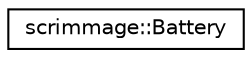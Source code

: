 digraph "Graphical Class Hierarchy"
{
 // LATEX_PDF_SIZE
  edge [fontname="Helvetica",fontsize="10",labelfontname="Helvetica",labelfontsize="10"];
  node [fontname="Helvetica",fontsize="10",shape=record];
  rankdir="LR";
  Node0 [label="scrimmage::Battery",height=0.2,width=0.4,color="black", fillcolor="white", style="filled",URL="$classscrimmage_1_1Battery.html",tooltip=" "];
}
